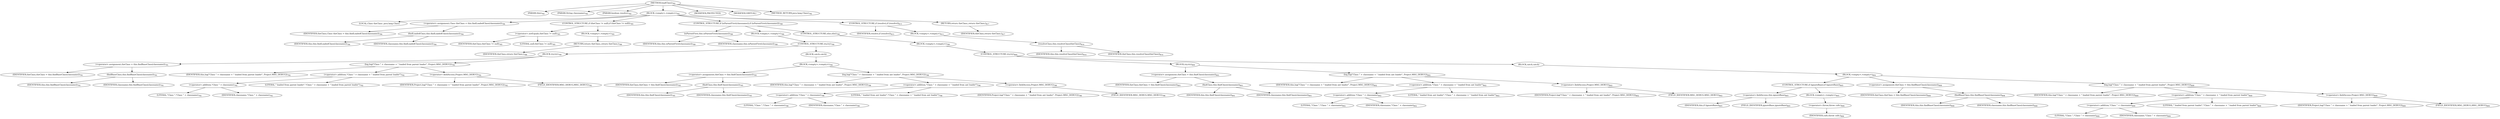 digraph "loadClass" {  
"1531" [label = <(METHOD,loadClass)<SUB>782</SUB>> ]
"88" [label = <(PARAM,this)<SUB>782</SUB>> ]
"1532" [label = <(PARAM,String classname)<SUB>782</SUB>> ]
"1533" [label = <(PARAM,boolean resolve)<SUB>782</SUB>> ]
"1534" [label = <(BLOCK,&lt;empty&gt;,&lt;empty&gt;)<SUB>782</SUB>> ]
"1535" [label = <(LOCAL,Class theClass: java.lang.Class)> ]
"1536" [label = <(&lt;operator&gt;.assignment,Class theClass = this.findLoadedClass(classname))<SUB>784</SUB>> ]
"1537" [label = <(IDENTIFIER,theClass,Class theClass = this.findLoadedClass(classname))<SUB>784</SUB>> ]
"1538" [label = <(findLoadedClass,this.findLoadedClass(classname))<SUB>784</SUB>> ]
"87" [label = <(IDENTIFIER,this,this.findLoadedClass(classname))<SUB>784</SUB>> ]
"1539" [label = <(IDENTIFIER,classname,this.findLoadedClass(classname))<SUB>784</SUB>> ]
"1540" [label = <(CONTROL_STRUCTURE,if (theClass != null),if (theClass != null))<SUB>785</SUB>> ]
"1541" [label = <(&lt;operator&gt;.notEquals,theClass != null)<SUB>785</SUB>> ]
"1542" [label = <(IDENTIFIER,theClass,theClass != null)<SUB>785</SUB>> ]
"1543" [label = <(LITERAL,null,theClass != null)<SUB>785</SUB>> ]
"1544" [label = <(BLOCK,&lt;empty&gt;,&lt;empty&gt;)<SUB>785</SUB>> ]
"1545" [label = <(RETURN,return theClass;,return theClass;)<SUB>786</SUB>> ]
"1546" [label = <(IDENTIFIER,theClass,return theClass;)<SUB>786</SUB>> ]
"1547" [label = <(CONTROL_STRUCTURE,if (isParentFirst(classname)),if (isParentFirst(classname)))<SUB>789</SUB>> ]
"1548" [label = <(isParentFirst,this.isParentFirst(classname))<SUB>789</SUB>> ]
"89" [label = <(IDENTIFIER,this,this.isParentFirst(classname))<SUB>789</SUB>> ]
"1549" [label = <(IDENTIFIER,classname,this.isParentFirst(classname))<SUB>789</SUB>> ]
"1550" [label = <(BLOCK,&lt;empty&gt;,&lt;empty&gt;)<SUB>789</SUB>> ]
"1551" [label = <(CONTROL_STRUCTURE,try,try)<SUB>790</SUB>> ]
"1552" [label = <(BLOCK,try,try)<SUB>790</SUB>> ]
"1553" [label = <(&lt;operator&gt;.assignment,theClass = this.findBaseClass(classname))<SUB>791</SUB>> ]
"1554" [label = <(IDENTIFIER,theClass,theClass = this.findBaseClass(classname))<SUB>791</SUB>> ]
"1555" [label = <(findBaseClass,this.findBaseClass(classname))<SUB>791</SUB>> ]
"90" [label = <(IDENTIFIER,this,this.findBaseClass(classname))<SUB>791</SUB>> ]
"1556" [label = <(IDENTIFIER,classname,this.findBaseClass(classname))<SUB>791</SUB>> ]
"1557" [label = <(log,log(&quot;Class &quot; + classname + &quot; loaded from parent loader&quot;, Project.MSG_DEBUG))<SUB>792</SUB>> ]
"91" [label = <(IDENTIFIER,this,log(&quot;Class &quot; + classname + &quot; loaded from parent loader&quot;, Project.MSG_DEBUG))<SUB>792</SUB>> ]
"1558" [label = <(&lt;operator&gt;.addition,&quot;Class &quot; + classname + &quot; loaded from parent loader&quot;)<SUB>792</SUB>> ]
"1559" [label = <(&lt;operator&gt;.addition,&quot;Class &quot; + classname)<SUB>792</SUB>> ]
"1560" [label = <(LITERAL,&quot;Class &quot;,&quot;Class &quot; + classname)<SUB>792</SUB>> ]
"1561" [label = <(IDENTIFIER,classname,&quot;Class &quot; + classname)<SUB>792</SUB>> ]
"1562" [label = <(LITERAL,&quot; loaded from parent loader&quot;,&quot;Class &quot; + classname + &quot; loaded from parent loader&quot;)<SUB>792</SUB>> ]
"1563" [label = <(&lt;operator&gt;.fieldAccess,Project.MSG_DEBUG)<SUB>792</SUB>> ]
"1564" [label = <(IDENTIFIER,Project,log(&quot;Class &quot; + classname + &quot; loaded from parent loader&quot;, Project.MSG_DEBUG))<SUB>792</SUB>> ]
"1565" [label = <(FIELD_IDENTIFIER,MSG_DEBUG,MSG_DEBUG)<SUB>792</SUB>> ]
"1566" [label = <(BLOCK,catch,catch)> ]
"1567" [label = <(BLOCK,&lt;empty&gt;,&lt;empty&gt;)<SUB>794</SUB>> ]
"1568" [label = <(&lt;operator&gt;.assignment,theClass = this.findClass(classname))<SUB>795</SUB>> ]
"1569" [label = <(IDENTIFIER,theClass,theClass = this.findClass(classname))<SUB>795</SUB>> ]
"1570" [label = <(findClass,this.findClass(classname))<SUB>795</SUB>> ]
"92" [label = <(IDENTIFIER,this,this.findClass(classname))<SUB>795</SUB>> ]
"1571" [label = <(IDENTIFIER,classname,this.findClass(classname))<SUB>795</SUB>> ]
"1572" [label = <(log,log(&quot;Class &quot; + classname + &quot; loaded from ant loader&quot;, Project.MSG_DEBUG))<SUB>796</SUB>> ]
"93" [label = <(IDENTIFIER,this,log(&quot;Class &quot; + classname + &quot; loaded from ant loader&quot;, Project.MSG_DEBUG))<SUB>796</SUB>> ]
"1573" [label = <(&lt;operator&gt;.addition,&quot;Class &quot; + classname + &quot; loaded from ant loader&quot;)<SUB>796</SUB>> ]
"1574" [label = <(&lt;operator&gt;.addition,&quot;Class &quot; + classname)<SUB>796</SUB>> ]
"1575" [label = <(LITERAL,&quot;Class &quot;,&quot;Class &quot; + classname)<SUB>796</SUB>> ]
"1576" [label = <(IDENTIFIER,classname,&quot;Class &quot; + classname)<SUB>796</SUB>> ]
"1577" [label = <(LITERAL,&quot; loaded from ant loader&quot;,&quot;Class &quot; + classname + &quot; loaded from ant loader&quot;)<SUB>796</SUB>> ]
"1578" [label = <(&lt;operator&gt;.fieldAccess,Project.MSG_DEBUG)<SUB>796</SUB>> ]
"1579" [label = <(IDENTIFIER,Project,log(&quot;Class &quot; + classname + &quot; loaded from ant loader&quot;, Project.MSG_DEBUG))<SUB>796</SUB>> ]
"1580" [label = <(FIELD_IDENTIFIER,MSG_DEBUG,MSG_DEBUG)<SUB>796</SUB>> ]
"1581" [label = <(CONTROL_STRUCTURE,else,else)<SUB>799</SUB>> ]
"1582" [label = <(BLOCK,&lt;empty&gt;,&lt;empty&gt;)<SUB>799</SUB>> ]
"1583" [label = <(CONTROL_STRUCTURE,try,try)<SUB>800</SUB>> ]
"1584" [label = <(BLOCK,try,try)<SUB>800</SUB>> ]
"1585" [label = <(&lt;operator&gt;.assignment,theClass = this.findClass(classname))<SUB>801</SUB>> ]
"1586" [label = <(IDENTIFIER,theClass,theClass = this.findClass(classname))<SUB>801</SUB>> ]
"1587" [label = <(findClass,this.findClass(classname))<SUB>801</SUB>> ]
"94" [label = <(IDENTIFIER,this,this.findClass(classname))<SUB>801</SUB>> ]
"1588" [label = <(IDENTIFIER,classname,this.findClass(classname))<SUB>801</SUB>> ]
"1589" [label = <(log,log(&quot;Class &quot; + classname + &quot; loaded from ant loader&quot;, Project.MSG_DEBUG))<SUB>802</SUB>> ]
"95" [label = <(IDENTIFIER,this,log(&quot;Class &quot; + classname + &quot; loaded from ant loader&quot;, Project.MSG_DEBUG))<SUB>802</SUB>> ]
"1590" [label = <(&lt;operator&gt;.addition,&quot;Class &quot; + classname + &quot; loaded from ant loader&quot;)<SUB>802</SUB>> ]
"1591" [label = <(&lt;operator&gt;.addition,&quot;Class &quot; + classname)<SUB>802</SUB>> ]
"1592" [label = <(LITERAL,&quot;Class &quot;,&quot;Class &quot; + classname)<SUB>802</SUB>> ]
"1593" [label = <(IDENTIFIER,classname,&quot;Class &quot; + classname)<SUB>802</SUB>> ]
"1594" [label = <(LITERAL,&quot; loaded from ant loader&quot;,&quot;Class &quot; + classname + &quot; loaded from ant loader&quot;)<SUB>802</SUB>> ]
"1595" [label = <(&lt;operator&gt;.fieldAccess,Project.MSG_DEBUG)<SUB>802</SUB>> ]
"1596" [label = <(IDENTIFIER,Project,log(&quot;Class &quot; + classname + &quot; loaded from ant loader&quot;, Project.MSG_DEBUG))<SUB>802</SUB>> ]
"1597" [label = <(FIELD_IDENTIFIER,MSG_DEBUG,MSG_DEBUG)<SUB>802</SUB>> ]
"1598" [label = <(BLOCK,catch,catch)> ]
"1599" [label = <(BLOCK,&lt;empty&gt;,&lt;empty&gt;)<SUB>804</SUB>> ]
"1600" [label = <(CONTROL_STRUCTURE,if (ignoreBase),if (ignoreBase))<SUB>805</SUB>> ]
"1601" [label = <(&lt;operator&gt;.fieldAccess,this.ignoreBase)<SUB>805</SUB>> ]
"1602" [label = <(IDENTIFIER,this,if (ignoreBase))<SUB>805</SUB>> ]
"1603" [label = <(FIELD_IDENTIFIER,ignoreBase,ignoreBase)<SUB>805</SUB>> ]
"1604" [label = <(BLOCK,&lt;empty&gt;,&lt;empty&gt;)<SUB>805</SUB>> ]
"1605" [label = <(&lt;operator&gt;.throw,throw cnfe;)<SUB>806</SUB>> ]
"1606" [label = <(IDENTIFIER,cnfe,throw cnfe;)<SUB>806</SUB>> ]
"1607" [label = <(&lt;operator&gt;.assignment,theClass = this.findBaseClass(classname))<SUB>808</SUB>> ]
"1608" [label = <(IDENTIFIER,theClass,theClass = this.findBaseClass(classname))<SUB>808</SUB>> ]
"1609" [label = <(findBaseClass,this.findBaseClass(classname))<SUB>808</SUB>> ]
"96" [label = <(IDENTIFIER,this,this.findBaseClass(classname))<SUB>808</SUB>> ]
"1610" [label = <(IDENTIFIER,classname,this.findBaseClass(classname))<SUB>808</SUB>> ]
"1611" [label = <(log,log(&quot;Class &quot; + classname + &quot; loaded from parent loader&quot;, Project.MSG_DEBUG))<SUB>809</SUB>> ]
"97" [label = <(IDENTIFIER,this,log(&quot;Class &quot; + classname + &quot; loaded from parent loader&quot;, Project.MSG_DEBUG))<SUB>809</SUB>> ]
"1612" [label = <(&lt;operator&gt;.addition,&quot;Class &quot; + classname + &quot; loaded from parent loader&quot;)<SUB>809</SUB>> ]
"1613" [label = <(&lt;operator&gt;.addition,&quot;Class &quot; + classname)<SUB>809</SUB>> ]
"1614" [label = <(LITERAL,&quot;Class &quot;,&quot;Class &quot; + classname)<SUB>809</SUB>> ]
"1615" [label = <(IDENTIFIER,classname,&quot;Class &quot; + classname)<SUB>809</SUB>> ]
"1616" [label = <(LITERAL,&quot; loaded from parent loader&quot;,&quot;Class &quot; + classname + &quot; loaded from parent loader&quot;)<SUB>809</SUB>> ]
"1617" [label = <(&lt;operator&gt;.fieldAccess,Project.MSG_DEBUG)<SUB>809</SUB>> ]
"1618" [label = <(IDENTIFIER,Project,log(&quot;Class &quot; + classname + &quot; loaded from parent loader&quot;, Project.MSG_DEBUG))<SUB>809</SUB>> ]
"1619" [label = <(FIELD_IDENTIFIER,MSG_DEBUG,MSG_DEBUG)<SUB>809</SUB>> ]
"1620" [label = <(CONTROL_STRUCTURE,if (resolve),if (resolve))<SUB>813</SUB>> ]
"1621" [label = <(IDENTIFIER,resolve,if (resolve))<SUB>813</SUB>> ]
"1622" [label = <(BLOCK,&lt;empty&gt;,&lt;empty&gt;)<SUB>813</SUB>> ]
"1623" [label = <(resolveClass,this.resolveClass(theClass))<SUB>814</SUB>> ]
"98" [label = <(IDENTIFIER,this,this.resolveClass(theClass))<SUB>814</SUB>> ]
"1624" [label = <(IDENTIFIER,theClass,this.resolveClass(theClass))<SUB>814</SUB>> ]
"1625" [label = <(RETURN,return theClass;,return theClass;)<SUB>817</SUB>> ]
"1626" [label = <(IDENTIFIER,theClass,return theClass;)<SUB>817</SUB>> ]
"1627" [label = <(MODIFIER,PROTECTED)> ]
"1628" [label = <(MODIFIER,VIRTUAL)> ]
"1629" [label = <(METHOD_RETURN,java.lang.Class)<SUB>782</SUB>> ]
  "1531" -> "88" 
  "1531" -> "1532" 
  "1531" -> "1533" 
  "1531" -> "1534" 
  "1531" -> "1627" 
  "1531" -> "1628" 
  "1531" -> "1629" 
  "1534" -> "1535" 
  "1534" -> "1536" 
  "1534" -> "1540" 
  "1534" -> "1547" 
  "1534" -> "1620" 
  "1534" -> "1625" 
  "1536" -> "1537" 
  "1536" -> "1538" 
  "1538" -> "87" 
  "1538" -> "1539" 
  "1540" -> "1541" 
  "1540" -> "1544" 
  "1541" -> "1542" 
  "1541" -> "1543" 
  "1544" -> "1545" 
  "1545" -> "1546" 
  "1547" -> "1548" 
  "1547" -> "1550" 
  "1547" -> "1581" 
  "1548" -> "89" 
  "1548" -> "1549" 
  "1550" -> "1551" 
  "1551" -> "1552" 
  "1551" -> "1566" 
  "1552" -> "1553" 
  "1552" -> "1557" 
  "1553" -> "1554" 
  "1553" -> "1555" 
  "1555" -> "90" 
  "1555" -> "1556" 
  "1557" -> "91" 
  "1557" -> "1558" 
  "1557" -> "1563" 
  "1558" -> "1559" 
  "1558" -> "1562" 
  "1559" -> "1560" 
  "1559" -> "1561" 
  "1563" -> "1564" 
  "1563" -> "1565" 
  "1566" -> "1567" 
  "1567" -> "1568" 
  "1567" -> "1572" 
  "1568" -> "1569" 
  "1568" -> "1570" 
  "1570" -> "92" 
  "1570" -> "1571" 
  "1572" -> "93" 
  "1572" -> "1573" 
  "1572" -> "1578" 
  "1573" -> "1574" 
  "1573" -> "1577" 
  "1574" -> "1575" 
  "1574" -> "1576" 
  "1578" -> "1579" 
  "1578" -> "1580" 
  "1581" -> "1582" 
  "1582" -> "1583" 
  "1583" -> "1584" 
  "1583" -> "1598" 
  "1584" -> "1585" 
  "1584" -> "1589" 
  "1585" -> "1586" 
  "1585" -> "1587" 
  "1587" -> "94" 
  "1587" -> "1588" 
  "1589" -> "95" 
  "1589" -> "1590" 
  "1589" -> "1595" 
  "1590" -> "1591" 
  "1590" -> "1594" 
  "1591" -> "1592" 
  "1591" -> "1593" 
  "1595" -> "1596" 
  "1595" -> "1597" 
  "1598" -> "1599" 
  "1599" -> "1600" 
  "1599" -> "1607" 
  "1599" -> "1611" 
  "1600" -> "1601" 
  "1600" -> "1604" 
  "1601" -> "1602" 
  "1601" -> "1603" 
  "1604" -> "1605" 
  "1605" -> "1606" 
  "1607" -> "1608" 
  "1607" -> "1609" 
  "1609" -> "96" 
  "1609" -> "1610" 
  "1611" -> "97" 
  "1611" -> "1612" 
  "1611" -> "1617" 
  "1612" -> "1613" 
  "1612" -> "1616" 
  "1613" -> "1614" 
  "1613" -> "1615" 
  "1617" -> "1618" 
  "1617" -> "1619" 
  "1620" -> "1621" 
  "1620" -> "1622" 
  "1622" -> "1623" 
  "1623" -> "98" 
  "1623" -> "1624" 
  "1625" -> "1626" 
}
